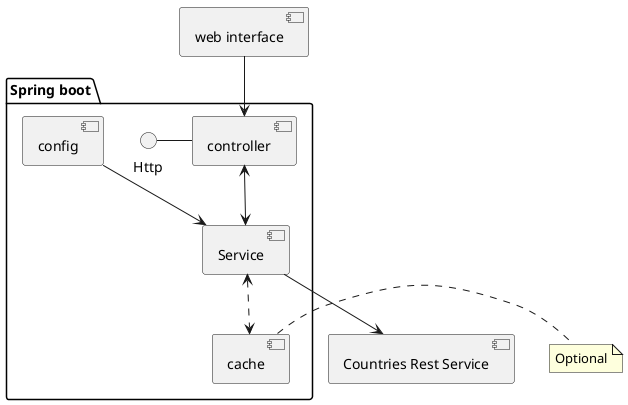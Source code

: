 @startuml

[web interface] as web
package "Spring boot" {
Http - [controller]
[Service] <..> [cache]
 [controller]  <--> [Service]
 [config]--> [Service]
}

note right of [cache] : Optional
[Countries Rest Service] as con

[Service] -->  con
 web --> [controller]



@enduml
